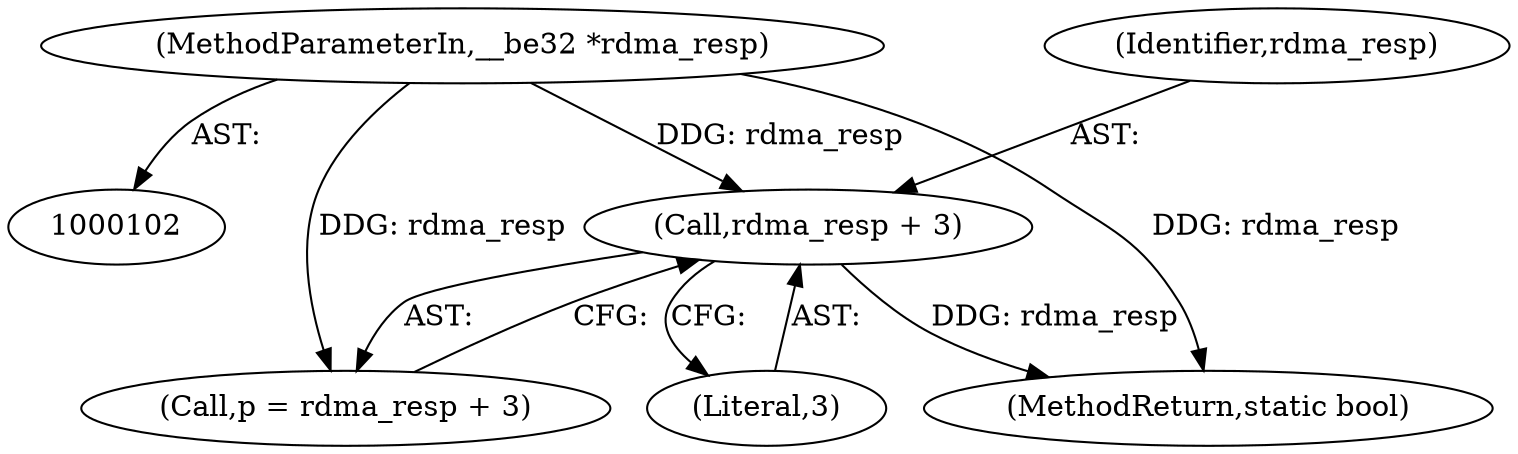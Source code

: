 digraph "0_linux_c70422f760c120480fee4de6c38804c72aa26bc1_29@pointer" {
"1000116" [label="(Call,rdma_resp + 3)"];
"1000104" [label="(MethodParameterIn,__be32 *rdma_resp)"];
"1000116" [label="(Call,rdma_resp + 3)"];
"1000117" [label="(Identifier,rdma_resp)"];
"1000170" [label="(MethodReturn,static bool)"];
"1000114" [label="(Call,p = rdma_resp + 3)"];
"1000104" [label="(MethodParameterIn,__be32 *rdma_resp)"];
"1000118" [label="(Literal,3)"];
"1000116" -> "1000114"  [label="AST: "];
"1000116" -> "1000118"  [label="CFG: "];
"1000117" -> "1000116"  [label="AST: "];
"1000118" -> "1000116"  [label="AST: "];
"1000114" -> "1000116"  [label="CFG: "];
"1000116" -> "1000170"  [label="DDG: rdma_resp"];
"1000104" -> "1000116"  [label="DDG: rdma_resp"];
"1000104" -> "1000102"  [label="AST: "];
"1000104" -> "1000170"  [label="DDG: rdma_resp"];
"1000104" -> "1000114"  [label="DDG: rdma_resp"];
}
